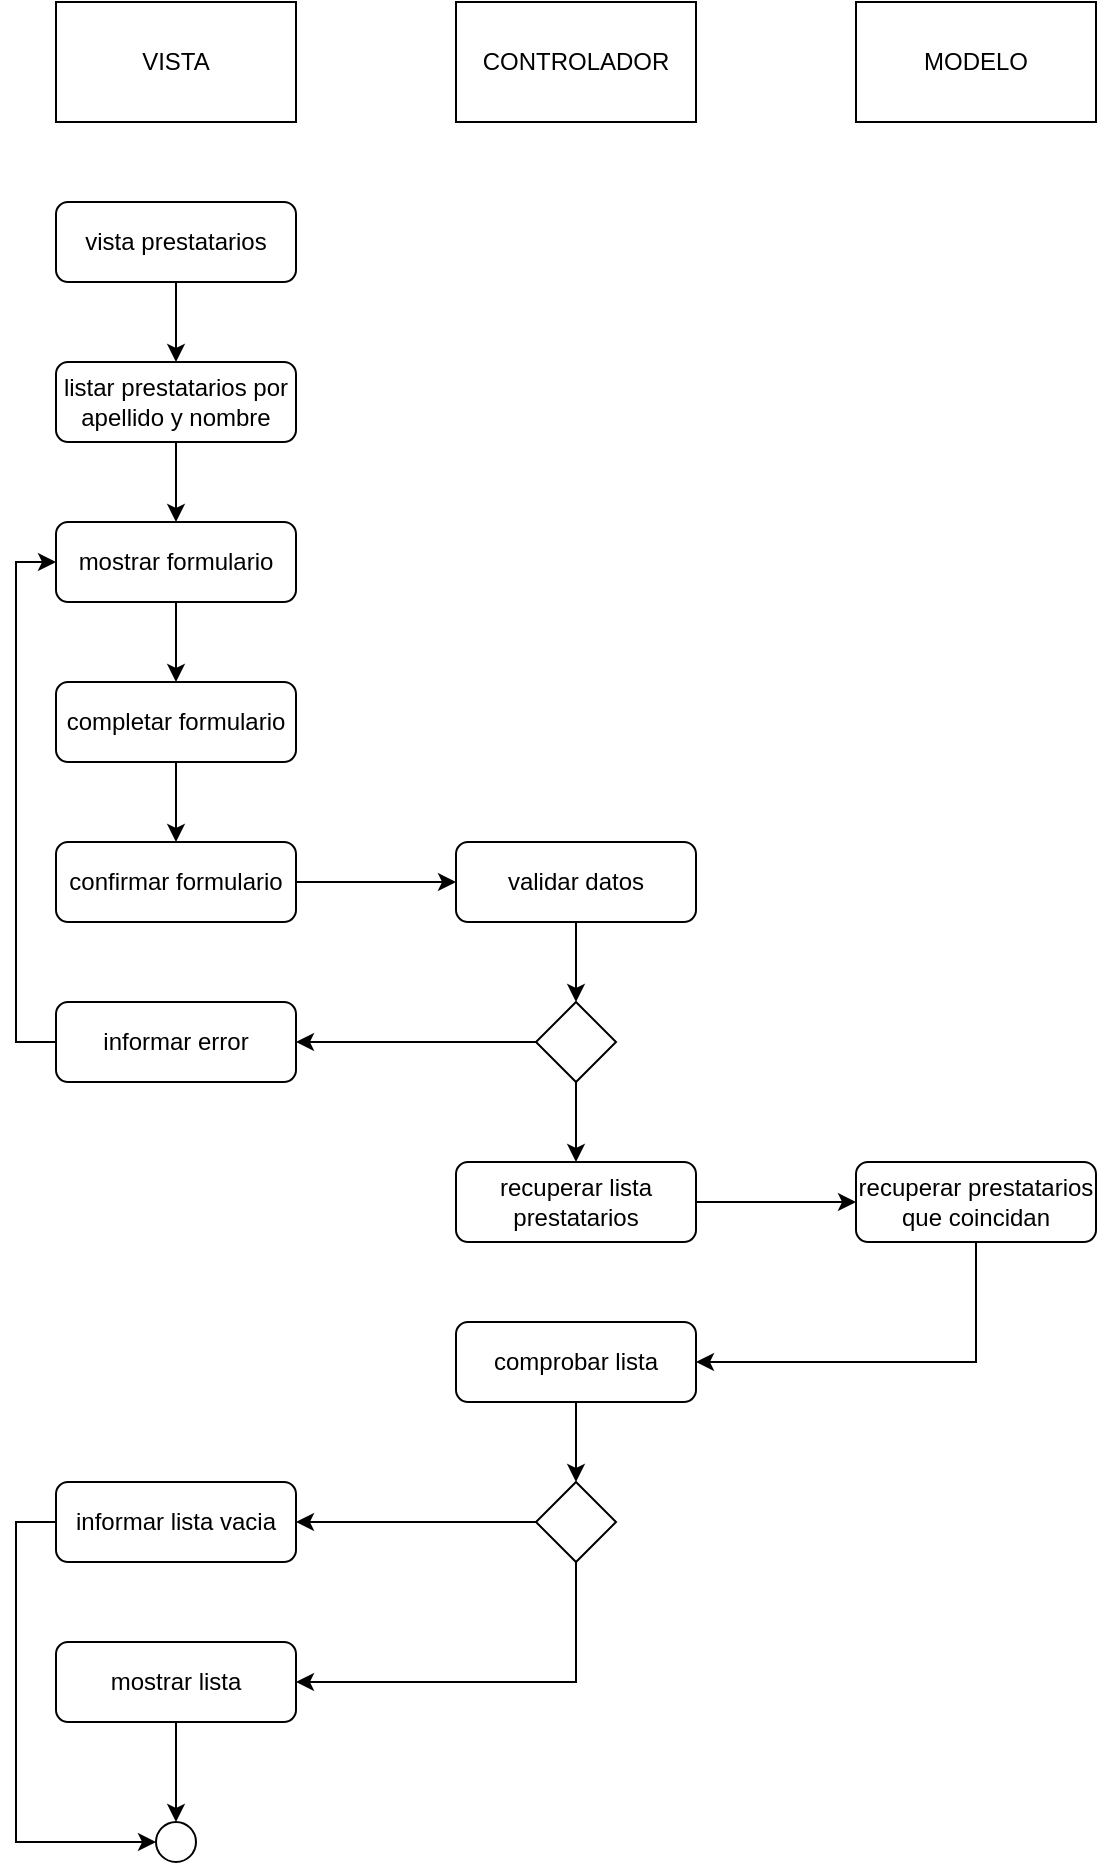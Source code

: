 <mxfile version="28.2.5">
  <diagram name="Página-1" id="H-xNqXTXUiBHWfEtUR7v">
    <mxGraphModel dx="1426" dy="679" grid="1" gridSize="10" guides="1" tooltips="1" connect="1" arrows="1" fold="1" page="1" pageScale="1" pageWidth="827" pageHeight="1169" math="0" shadow="0">
      <root>
        <mxCell id="0" />
        <mxCell id="1" parent="0" />
        <mxCell id="sI9hyqjbRtYjbkUk-Jmp-1" value="VISTA" style="rounded=0;whiteSpace=wrap;html=1;" vertex="1" parent="1">
          <mxGeometry x="120" y="20" width="120" height="60" as="geometry" />
        </mxCell>
        <mxCell id="sI9hyqjbRtYjbkUk-Jmp-2" value="CONTROLADOR" style="rounded=0;whiteSpace=wrap;html=1;" vertex="1" parent="1">
          <mxGeometry x="320" y="20" width="120" height="60" as="geometry" />
        </mxCell>
        <mxCell id="sI9hyqjbRtYjbkUk-Jmp-3" value="MODELO" style="rounded=0;whiteSpace=wrap;html=1;" vertex="1" parent="1">
          <mxGeometry x="520" y="20" width="120" height="60" as="geometry" />
        </mxCell>
        <mxCell id="sI9hyqjbRtYjbkUk-Jmp-4" value="" style="ellipse;whiteSpace=wrap;html=1;aspect=fixed;fillStyle=solid;fillColor=light-dark(#FFFFFF,#121212);" vertex="1" parent="1">
          <mxGeometry x="170" y="930" width="20" height="20" as="geometry" />
        </mxCell>
        <mxCell id="sI9hyqjbRtYjbkUk-Jmp-5" style="edgeStyle=orthogonalEdgeStyle;rounded=0;orthogonalLoop=1;jettySize=auto;html=1;exitX=0.5;exitY=1;exitDx=0;exitDy=0;entryX=0.5;entryY=0;entryDx=0;entryDy=0;" edge="1" parent="1" source="sI9hyqjbRtYjbkUk-Jmp-6" target="sI9hyqjbRtYjbkUk-Jmp-8">
          <mxGeometry relative="1" as="geometry" />
        </mxCell>
        <mxCell id="sI9hyqjbRtYjbkUk-Jmp-6" value="vista prestatarios" style="rounded=1;whiteSpace=wrap;html=1;" vertex="1" parent="1">
          <mxGeometry x="120" y="120" width="120" height="40" as="geometry" />
        </mxCell>
        <mxCell id="sI9hyqjbRtYjbkUk-Jmp-7" style="edgeStyle=orthogonalEdgeStyle;rounded=0;orthogonalLoop=1;jettySize=auto;html=1;exitX=0.5;exitY=1;exitDx=0;exitDy=0;entryX=0.5;entryY=0;entryDx=0;entryDy=0;" edge="1" parent="1" source="sI9hyqjbRtYjbkUk-Jmp-8" target="sI9hyqjbRtYjbkUk-Jmp-23">
          <mxGeometry relative="1" as="geometry" />
        </mxCell>
        <mxCell id="sI9hyqjbRtYjbkUk-Jmp-8" value="listar prestatarios por apellido y nombre" style="rounded=1;whiteSpace=wrap;html=1;" vertex="1" parent="1">
          <mxGeometry x="120" y="200" width="120" height="40" as="geometry" />
        </mxCell>
        <mxCell id="sI9hyqjbRtYjbkUk-Jmp-9" style="edgeStyle=orthogonalEdgeStyle;rounded=0;orthogonalLoop=1;jettySize=auto;html=1;exitX=1;exitY=0.5;exitDx=0;exitDy=0;entryX=0;entryY=0.5;entryDx=0;entryDy=0;" edge="1" parent="1" source="sI9hyqjbRtYjbkUk-Jmp-10" target="sI9hyqjbRtYjbkUk-Jmp-12">
          <mxGeometry relative="1" as="geometry" />
        </mxCell>
        <mxCell id="sI9hyqjbRtYjbkUk-Jmp-10" value="recuperar lista prestatarios" style="rounded=1;whiteSpace=wrap;html=1;" vertex="1" parent="1">
          <mxGeometry x="320" y="600" width="120" height="40" as="geometry" />
        </mxCell>
        <mxCell id="sI9hyqjbRtYjbkUk-Jmp-11" style="edgeStyle=orthogonalEdgeStyle;rounded=0;orthogonalLoop=1;jettySize=auto;html=1;exitX=0.5;exitY=1;exitDx=0;exitDy=0;entryX=1;entryY=0.5;entryDx=0;entryDy=0;" edge="1" parent="1" source="sI9hyqjbRtYjbkUk-Jmp-12" target="sI9hyqjbRtYjbkUk-Jmp-17">
          <mxGeometry relative="1" as="geometry" />
        </mxCell>
        <mxCell id="sI9hyqjbRtYjbkUk-Jmp-12" value="recuperar prestatarios que coincidan" style="rounded=1;whiteSpace=wrap;html=1;" vertex="1" parent="1">
          <mxGeometry x="520" y="600" width="120" height="40" as="geometry" />
        </mxCell>
        <mxCell id="sI9hyqjbRtYjbkUk-Jmp-13" style="edgeStyle=orthogonalEdgeStyle;rounded=0;orthogonalLoop=1;jettySize=auto;html=1;exitX=0;exitY=0.5;exitDx=0;exitDy=0;entryX=1;entryY=0.5;entryDx=0;entryDy=0;" edge="1" parent="1" source="sI9hyqjbRtYjbkUk-Jmp-15" target="sI9hyqjbRtYjbkUk-Jmp-19">
          <mxGeometry relative="1" as="geometry" />
        </mxCell>
        <mxCell id="sI9hyqjbRtYjbkUk-Jmp-14" style="edgeStyle=orthogonalEdgeStyle;rounded=0;orthogonalLoop=1;jettySize=auto;html=1;exitX=0.5;exitY=1;exitDx=0;exitDy=0;entryX=1;entryY=0.5;entryDx=0;entryDy=0;" edge="1" parent="1" source="sI9hyqjbRtYjbkUk-Jmp-15" target="sI9hyqjbRtYjbkUk-Jmp-21">
          <mxGeometry relative="1" as="geometry" />
        </mxCell>
        <mxCell id="sI9hyqjbRtYjbkUk-Jmp-15" value="" style="rhombus;whiteSpace=wrap;html=1;" vertex="1" parent="1">
          <mxGeometry x="360" y="760" width="40" height="40" as="geometry" />
        </mxCell>
        <mxCell id="sI9hyqjbRtYjbkUk-Jmp-16" style="edgeStyle=orthogonalEdgeStyle;rounded=0;orthogonalLoop=1;jettySize=auto;html=1;exitX=0.5;exitY=1;exitDx=0;exitDy=0;entryX=0.5;entryY=0;entryDx=0;entryDy=0;" edge="1" parent="1" source="sI9hyqjbRtYjbkUk-Jmp-17" target="sI9hyqjbRtYjbkUk-Jmp-15">
          <mxGeometry relative="1" as="geometry" />
        </mxCell>
        <mxCell id="sI9hyqjbRtYjbkUk-Jmp-17" value="comprobar lista" style="rounded=1;whiteSpace=wrap;html=1;" vertex="1" parent="1">
          <mxGeometry x="320" y="680" width="120" height="40" as="geometry" />
        </mxCell>
        <mxCell id="sI9hyqjbRtYjbkUk-Jmp-18" style="edgeStyle=orthogonalEdgeStyle;rounded=0;orthogonalLoop=1;jettySize=auto;html=1;exitX=0;exitY=0.5;exitDx=0;exitDy=0;entryX=0;entryY=0.5;entryDx=0;entryDy=0;" edge="1" parent="1" source="sI9hyqjbRtYjbkUk-Jmp-19" target="sI9hyqjbRtYjbkUk-Jmp-4">
          <mxGeometry relative="1" as="geometry" />
        </mxCell>
        <mxCell id="sI9hyqjbRtYjbkUk-Jmp-19" value="informar lista vacia" style="rounded=1;whiteSpace=wrap;html=1;" vertex="1" parent="1">
          <mxGeometry x="120" y="760" width="120" height="40" as="geometry" />
        </mxCell>
        <mxCell id="sI9hyqjbRtYjbkUk-Jmp-20" style="edgeStyle=orthogonalEdgeStyle;rounded=0;orthogonalLoop=1;jettySize=auto;html=1;exitX=0.5;exitY=1;exitDx=0;exitDy=0;entryX=0.5;entryY=0;entryDx=0;entryDy=0;" edge="1" parent="1" source="sI9hyqjbRtYjbkUk-Jmp-21" target="sI9hyqjbRtYjbkUk-Jmp-4">
          <mxGeometry relative="1" as="geometry" />
        </mxCell>
        <mxCell id="sI9hyqjbRtYjbkUk-Jmp-21" value="mostrar lista" style="rounded=1;whiteSpace=wrap;html=1;" vertex="1" parent="1">
          <mxGeometry x="120" y="840" width="120" height="40" as="geometry" />
        </mxCell>
        <mxCell id="sI9hyqjbRtYjbkUk-Jmp-22" style="edgeStyle=orthogonalEdgeStyle;rounded=0;orthogonalLoop=1;jettySize=auto;html=1;exitX=0.5;exitY=1;exitDx=0;exitDy=0;entryX=0.5;entryY=0;entryDx=0;entryDy=0;" edge="1" parent="1" source="sI9hyqjbRtYjbkUk-Jmp-23" target="sI9hyqjbRtYjbkUk-Jmp-25">
          <mxGeometry relative="1" as="geometry" />
        </mxCell>
        <mxCell id="sI9hyqjbRtYjbkUk-Jmp-23" value="mostrar formulario" style="rounded=1;whiteSpace=wrap;html=1;" vertex="1" parent="1">
          <mxGeometry x="120" y="280" width="120" height="40" as="geometry" />
        </mxCell>
        <mxCell id="sI9hyqjbRtYjbkUk-Jmp-24" style="edgeStyle=orthogonalEdgeStyle;rounded=0;orthogonalLoop=1;jettySize=auto;html=1;exitX=0.5;exitY=1;exitDx=0;exitDy=0;entryX=0.5;entryY=0;entryDx=0;entryDy=0;" edge="1" parent="1" source="sI9hyqjbRtYjbkUk-Jmp-25" target="sI9hyqjbRtYjbkUk-Jmp-27">
          <mxGeometry relative="1" as="geometry" />
        </mxCell>
        <mxCell id="sI9hyqjbRtYjbkUk-Jmp-25" value="completar formulario" style="rounded=1;whiteSpace=wrap;html=1;" vertex="1" parent="1">
          <mxGeometry x="120" y="360" width="120" height="40" as="geometry" />
        </mxCell>
        <mxCell id="sI9hyqjbRtYjbkUk-Jmp-26" style="edgeStyle=orthogonalEdgeStyle;rounded=0;orthogonalLoop=1;jettySize=auto;html=1;exitX=1;exitY=0.5;exitDx=0;exitDy=0;entryX=0;entryY=0.5;entryDx=0;entryDy=0;" edge="1" parent="1" source="sI9hyqjbRtYjbkUk-Jmp-27" target="sI9hyqjbRtYjbkUk-Jmp-29">
          <mxGeometry relative="1" as="geometry" />
        </mxCell>
        <mxCell id="sI9hyqjbRtYjbkUk-Jmp-27" value="confirmar formulario" style="rounded=1;whiteSpace=wrap;html=1;" vertex="1" parent="1">
          <mxGeometry x="120" y="440" width="120" height="40" as="geometry" />
        </mxCell>
        <mxCell id="sI9hyqjbRtYjbkUk-Jmp-28" style="edgeStyle=orthogonalEdgeStyle;rounded=0;orthogonalLoop=1;jettySize=auto;html=1;exitX=0.5;exitY=1;exitDx=0;exitDy=0;entryX=0.5;entryY=0;entryDx=0;entryDy=0;" edge="1" parent="1" source="sI9hyqjbRtYjbkUk-Jmp-29" target="sI9hyqjbRtYjbkUk-Jmp-34">
          <mxGeometry relative="1" as="geometry" />
        </mxCell>
        <mxCell id="sI9hyqjbRtYjbkUk-Jmp-29" value="validar datos&lt;span style=&quot;color: rgba(0, 0, 0, 0); font-family: monospace; font-size: 0px; text-align: start; text-wrap-mode: nowrap;&quot;&gt;%3CmxGraphModel%3E%3Croot%3E%3CmxCell%20id%3D%220%22%2F%3E%3CmxCell%20id%3D%221%22%20parent%3D%220%22%2F%3E%3CmxCell%20id%3D%222%22%20value%3D%22%22%20style%3D%22rounded%3D1%3BwhiteSpace%3Dwrap%3Bhtml%3D1%3B%22%20vertex%3D%221%22%20parent%3D%221%22%3E%3CmxGeometry%20x%3D%22120%22%20y%3D%22280%22%20width%3D%22120%22%20height%3D%2240%22%20as%3D%22geometry%22%2F%3E%3C%2FmxCell%3E%3C%2Froot%3E%3C%2FmxGraphModel%3E&lt;/span&gt;" style="rounded=1;whiteSpace=wrap;html=1;" vertex="1" parent="1">
          <mxGeometry x="320" y="440" width="120" height="40" as="geometry" />
        </mxCell>
        <mxCell id="sI9hyqjbRtYjbkUk-Jmp-30" style="edgeStyle=orthogonalEdgeStyle;rounded=0;orthogonalLoop=1;jettySize=auto;html=1;exitX=0;exitY=0.5;exitDx=0;exitDy=0;entryX=0;entryY=0.5;entryDx=0;entryDy=0;" edge="1" parent="1" source="sI9hyqjbRtYjbkUk-Jmp-31" target="sI9hyqjbRtYjbkUk-Jmp-23">
          <mxGeometry relative="1" as="geometry" />
        </mxCell>
        <mxCell id="sI9hyqjbRtYjbkUk-Jmp-31" value="informar error" style="rounded=1;whiteSpace=wrap;html=1;" vertex="1" parent="1">
          <mxGeometry x="120" y="520" width="120" height="40" as="geometry" />
        </mxCell>
        <mxCell id="sI9hyqjbRtYjbkUk-Jmp-32" style="edgeStyle=orthogonalEdgeStyle;rounded=0;orthogonalLoop=1;jettySize=auto;html=1;exitX=0;exitY=0.5;exitDx=0;exitDy=0;entryX=1;entryY=0.5;entryDx=0;entryDy=0;" edge="1" parent="1" source="sI9hyqjbRtYjbkUk-Jmp-34" target="sI9hyqjbRtYjbkUk-Jmp-31">
          <mxGeometry relative="1" as="geometry" />
        </mxCell>
        <mxCell id="sI9hyqjbRtYjbkUk-Jmp-33" style="edgeStyle=orthogonalEdgeStyle;rounded=0;orthogonalLoop=1;jettySize=auto;html=1;exitX=0.5;exitY=1;exitDx=0;exitDy=0;entryX=0.5;entryY=0;entryDx=0;entryDy=0;" edge="1" parent="1" source="sI9hyqjbRtYjbkUk-Jmp-34" target="sI9hyqjbRtYjbkUk-Jmp-10">
          <mxGeometry relative="1" as="geometry" />
        </mxCell>
        <mxCell id="sI9hyqjbRtYjbkUk-Jmp-34" value="" style="rhombus;whiteSpace=wrap;html=1;" vertex="1" parent="1">
          <mxGeometry x="360" y="520" width="40" height="40" as="geometry" />
        </mxCell>
      </root>
    </mxGraphModel>
  </diagram>
</mxfile>
